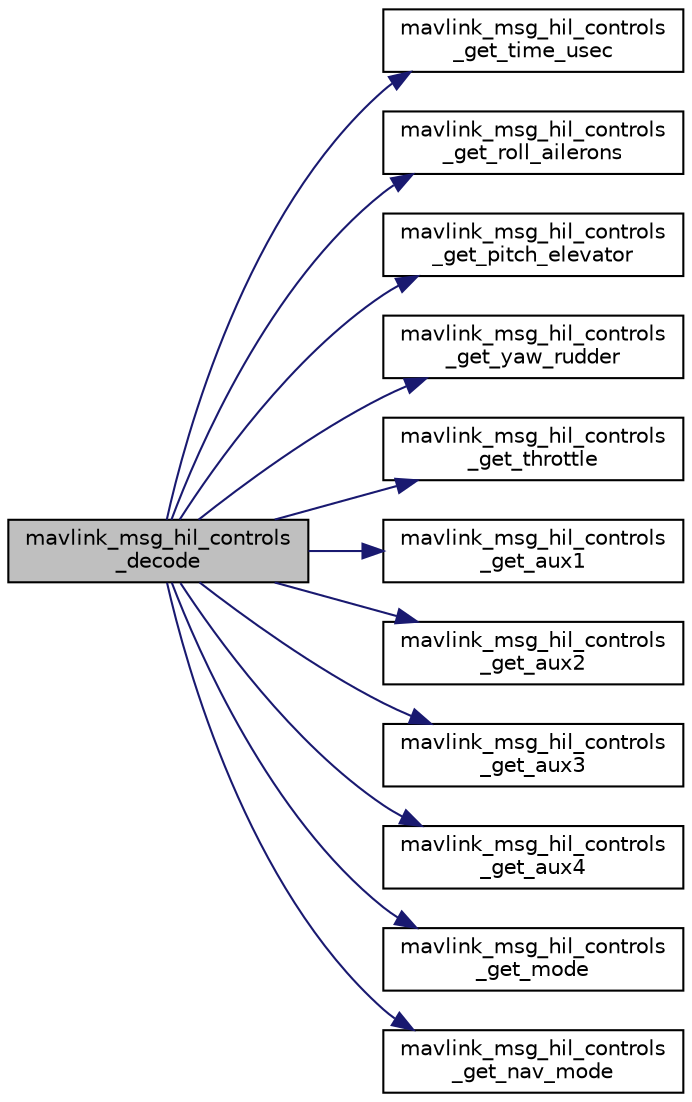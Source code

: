 digraph "mavlink_msg_hil_controls_decode"
{
 // INTERACTIVE_SVG=YES
  edge [fontname="Helvetica",fontsize="10",labelfontname="Helvetica",labelfontsize="10"];
  node [fontname="Helvetica",fontsize="10",shape=record];
  rankdir="LR";
  Node1 [label="mavlink_msg_hil_controls\l_decode",height=0.2,width=0.4,color="black", fillcolor="grey75", style="filled", fontcolor="black"];
  Node1 -> Node2 [color="midnightblue",fontsize="10",style="solid",fontname="Helvetica"];
  Node2 [label="mavlink_msg_hil_controls\l_get_time_usec",height=0.2,width=0.4,color="black", fillcolor="white", style="filled",URL="$mavlink__msg__hil__controls_8h.html#a93e699fcdd07c9ba18a7d00a9b126269",tooltip="Send a hil_controls message. "];
  Node1 -> Node3 [color="midnightblue",fontsize="10",style="solid",fontname="Helvetica"];
  Node3 [label="mavlink_msg_hil_controls\l_get_roll_ailerons",height=0.2,width=0.4,color="black", fillcolor="white", style="filled",URL="$mavlink__msg__hil__controls_8h.html#ab4f30c4a5679eb8c07e184f92e9c74bb",tooltip="Get field roll_ailerons from hil_controls message. "];
  Node1 -> Node4 [color="midnightblue",fontsize="10",style="solid",fontname="Helvetica"];
  Node4 [label="mavlink_msg_hil_controls\l_get_pitch_elevator",height=0.2,width=0.4,color="black", fillcolor="white", style="filled",URL="$mavlink__msg__hil__controls_8h.html#a8ac7a4a54675fbe41c1fa087702f578a",tooltip="Get field pitch_elevator from hil_controls message. "];
  Node1 -> Node5 [color="midnightblue",fontsize="10",style="solid",fontname="Helvetica"];
  Node5 [label="mavlink_msg_hil_controls\l_get_yaw_rudder",height=0.2,width=0.4,color="black", fillcolor="white", style="filled",URL="$mavlink__msg__hil__controls_8h.html#a6b7c378b2754f7464475c0a90674c6b3",tooltip="Get field yaw_rudder from hil_controls message. "];
  Node1 -> Node6 [color="midnightblue",fontsize="10",style="solid",fontname="Helvetica"];
  Node6 [label="mavlink_msg_hil_controls\l_get_throttle",height=0.2,width=0.4,color="black", fillcolor="white", style="filled",URL="$mavlink__msg__hil__controls_8h.html#a292f32b7a4eba1f9898bb7ba9ef3d04b",tooltip="Get field throttle from hil_controls message. "];
  Node1 -> Node7 [color="midnightblue",fontsize="10",style="solid",fontname="Helvetica"];
  Node7 [label="mavlink_msg_hil_controls\l_get_aux1",height=0.2,width=0.4,color="black", fillcolor="white", style="filled",URL="$mavlink__msg__hil__controls_8h.html#a4eb359929bbcecedf5274e841e7969eb",tooltip="Get field aux1 from hil_controls message. "];
  Node1 -> Node8 [color="midnightblue",fontsize="10",style="solid",fontname="Helvetica"];
  Node8 [label="mavlink_msg_hil_controls\l_get_aux2",height=0.2,width=0.4,color="black", fillcolor="white", style="filled",URL="$mavlink__msg__hil__controls_8h.html#a342c80fa4bc743913240fb7dc003fd2f",tooltip="Get field aux2 from hil_controls message. "];
  Node1 -> Node9 [color="midnightblue",fontsize="10",style="solid",fontname="Helvetica"];
  Node9 [label="mavlink_msg_hil_controls\l_get_aux3",height=0.2,width=0.4,color="black", fillcolor="white", style="filled",URL="$mavlink__msg__hil__controls_8h.html#a043a7b78dc426118c43eb32212625bbb",tooltip="Get field aux3 from hil_controls message. "];
  Node1 -> Node10 [color="midnightblue",fontsize="10",style="solid",fontname="Helvetica"];
  Node10 [label="mavlink_msg_hil_controls\l_get_aux4",height=0.2,width=0.4,color="black", fillcolor="white", style="filled",URL="$mavlink__msg__hil__controls_8h.html#a17a68ff00fe6d460cd9cc3b271009e22",tooltip="Get field aux4 from hil_controls message. "];
  Node1 -> Node11 [color="midnightblue",fontsize="10",style="solid",fontname="Helvetica"];
  Node11 [label="mavlink_msg_hil_controls\l_get_mode",height=0.2,width=0.4,color="black", fillcolor="white", style="filled",URL="$mavlink__msg__hil__controls_8h.html#a525158c4613198d4b3a219a19eb9c1e1",tooltip="Get field mode from hil_controls message. "];
  Node1 -> Node12 [color="midnightblue",fontsize="10",style="solid",fontname="Helvetica"];
  Node12 [label="mavlink_msg_hil_controls\l_get_nav_mode",height=0.2,width=0.4,color="black", fillcolor="white", style="filled",URL="$mavlink__msg__hil__controls_8h.html#a5c825c88e7703d07b5e4c860a410b8c1",tooltip="Get field nav_mode from hil_controls message. "];
}
